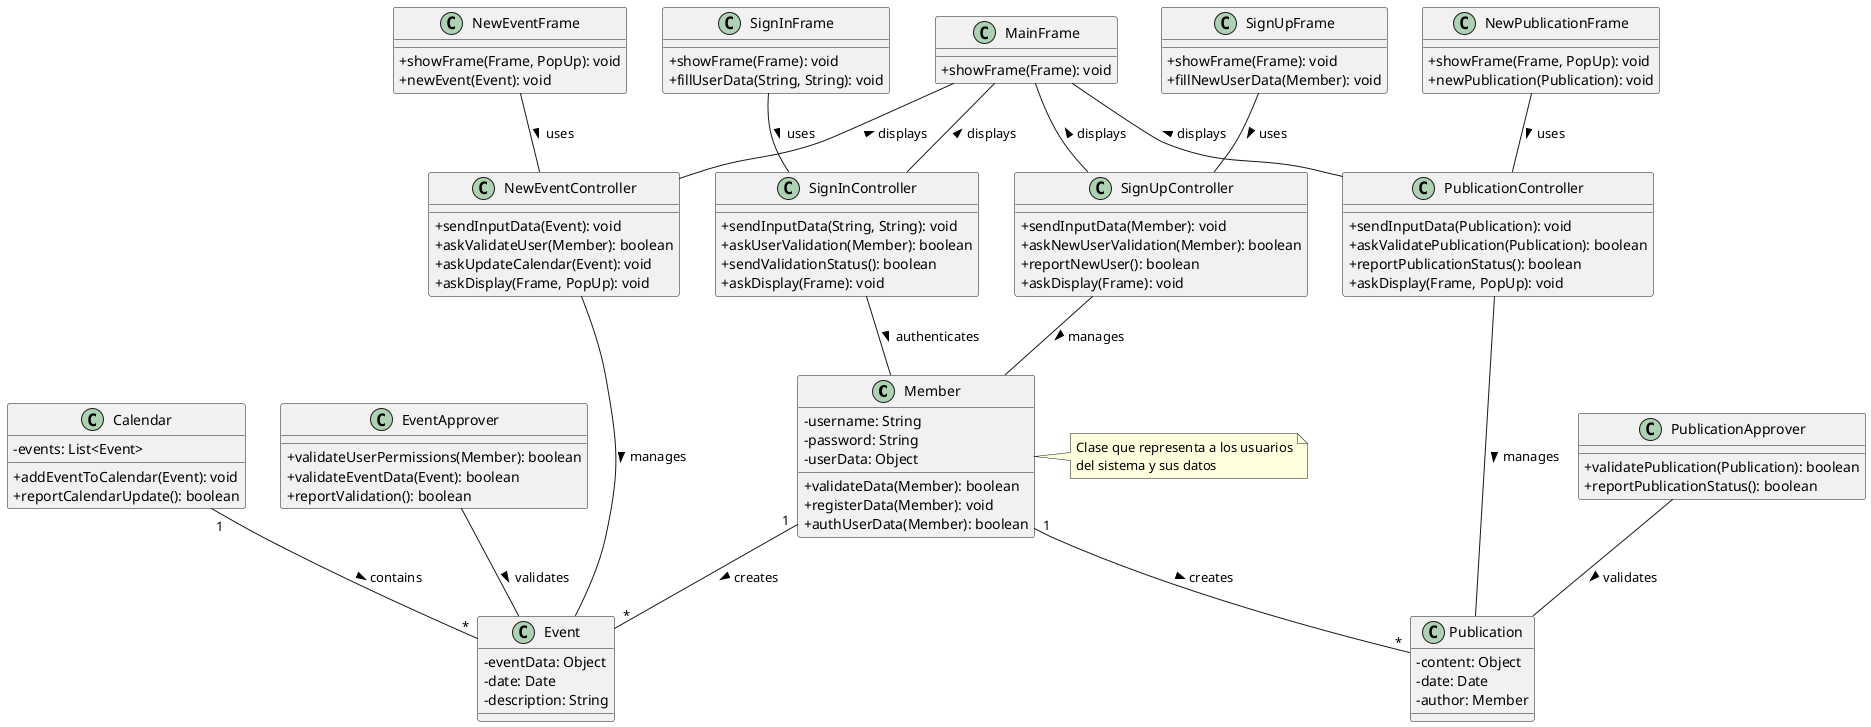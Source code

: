 @startuml class_diagram

skinparam classAttributeIconSize 0
skinparam classFontSize 14


'Entities
class Member {
    -username: String
    -password: String
    -userData: Object
    +validateData(Member): boolean
    +registerData(Member): void
    +authUserData(Member): boolean
}

note right of Member
  Clase que representa a los usuarios
  del sistema y sus datos
end note

class EventApprover {
    +validateUserPermissions(Member): boolean
    +validateEventData(Event): boolean
    +reportValidation(): boolean
}

class Calendar {
    -events: List<Event>
    +addEventToCalendar(Event): void
    +reportCalendarUpdate(): boolean
}

class PublicationApprover {
    +validatePublication(Publication): boolean
    +reportPublicationStatus(): boolean
}

'Controllers
class SignUpController {
    +sendInputData(Member): void
    +askNewUserValidation(Member): boolean
    +reportNewUser(): boolean
    +askDisplay(Frame): void
}

class SignInController {
    +sendInputData(String, String): void
    +askUserValidation(Member): boolean
    +sendValidationStatus(): boolean
    +askDisplay(Frame): void
}

class PublicationController {
    +sendInputData(Publication): void
    +askValidatePublication(Publication): boolean
    +reportPublicationStatus(): boolean
    +askDisplay(Frame, PopUp): void
}

class NewEventController {
    +sendInputData(Event): void
    +askValidateUser(Member): boolean
    +askUpdateCalendar(Event): void
    +askDisplay(Frame, PopUp): void
}

'Interfaces
class SignUpFrame {
    +showFrame(Frame): void
    +fillNewUserData(Member): void
}

class SignInFrame {
    +showFrame(Frame): void
    +fillUserData(String, String): void
}

class MainFrame {
    +showFrame(Frame): void
}

class NewPublicationFrame {
    +showFrame(Frame, PopUp): void
    +newPublication(Publication): void
}

class NewEventFrame {
    +showFrame(Frame, PopUp): void
    +newEvent(Event): void
}

'Additional Classes needed
class Event {
    -eventData: Object
    -date: Date
    -description: String
}

class Publication {
    -content: Object
    -date: Date
    -author: Member
}

'Relaciones
Member "1" -- "*" Publication : creates >
Member "1" -- "*" Event : creates >
Calendar "1" -- "*" Event : contains >
PublicationApprover -- Publication : validates >
EventApprover -- Event : validates >

SignUpController -- Member : manages >
SignInController -- Member : authenticates >
PublicationController -- Publication : manages >
NewEventController -- Event : manages >

SignUpFrame -- SignUpController : uses >
SignInFrame -- SignInController : uses >
NewPublicationFrame -- PublicationController : uses >
NewEventFrame -- NewEventController : uses >

MainFrame -- SignUpController : displays <
MainFrame -- SignInController : displays <
MainFrame -- PublicationController : displays <
MainFrame -- NewEventController : displays <

@enduml
